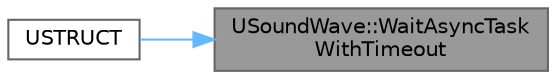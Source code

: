 digraph "USoundWave::WaitAsyncTaskWithTimeout"
{
 // INTERACTIVE_SVG=YES
 // LATEX_PDF_SIZE
  bgcolor="transparent";
  edge [fontname=Helvetica,fontsize=10,labelfontname=Helvetica,labelfontsize=10];
  node [fontname=Helvetica,fontsize=10,shape=box,height=0.2,width=0.4];
  rankdir="RL";
  Node1 [id="Node000001",label="USoundWave::WaitAsyncTask\lWithTimeout",height=0.2,width=0.4,color="gray40", fillcolor="grey60", style="filled", fontcolor="black",tooltip="Utility function used internally to wait or poll a task while maintaining thread-safety."];
  Node1 -> Node2 [id="edge1_Node000001_Node000002",dir="back",color="steelblue1",style="solid",tooltip=" "];
  Node2 [id="Node000002",label="USTRUCT",height=0.2,width=0.4,color="grey40", fillcolor="white", style="filled",URL="$d3/d6d/SoundWave_8h.html#a8cfa22277e451b712cbb74bf2e1324e9",tooltip="Platform-specific data used streaming audio at runtime."];
}

